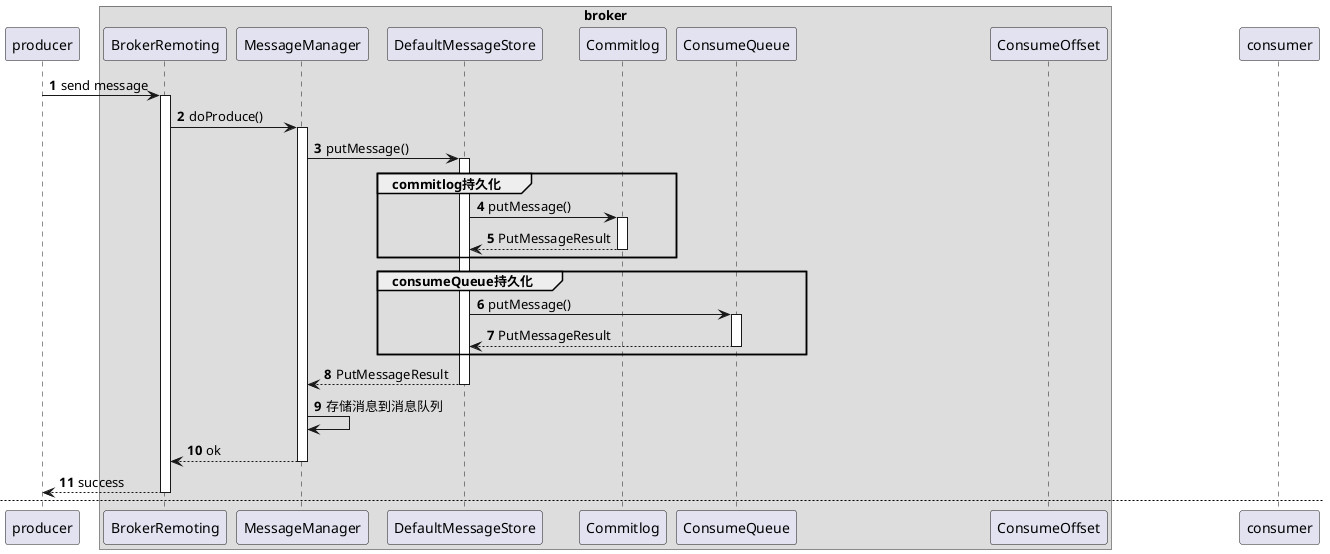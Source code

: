 @startuml
autonumber

participant producer

box broker
participant BrokerRemoting
participant MessageManager
participant DefaultMessageStore
participant Commitlog
participant ConsumeQueue
participant ConsumeOffset
end box

participant consumer

producer -> BrokerRemoting ++: send message
BrokerRemoting -> MessageManager ++: doProduce()
MessageManager -> DefaultMessageStore ++: putMessage()

group commitlog持久化
DefaultMessageStore -> Commitlog ++: putMessage()
return PutMessageResult
end group

group consumeQueue持久化
DefaultMessageStore -> ConsumeQueue ++: putMessage()
return PutMessageResult
end group

return PutMessageResult
MessageManager -> MessageManager : 存储消息到消息队列

return ok
return success

newpage
consumer ->  BrokerRemoting ++: pull message
BrokerRemoting -> MessageManager ++: : pullMessage
MessageManager -> ConsumeOffset ++: get consumeOffset
ConsumeOffset -> ConsumeOffset : 获取对应 consumeOffset 文件
ConsumeOffset -> ConsumeOffset : 获取消费offset
return 消费组的消费offset
MessageManager -> ConsumeQueue ++: 获取 commitlog offset
ConsumeQueue -> ConsumeQueue : 根据topic找到消费队列
ConsumeQueue -> ConsumeQueue : 根据 consumeOffset 找到 commitlog offset
return commitlog offset
MessageManager -> Commitlog ++: 获取消息
return message
MessageManager -> ConsumeOffset ++: 更新消费组的消费位置
return success
return message
return message
@enduml

